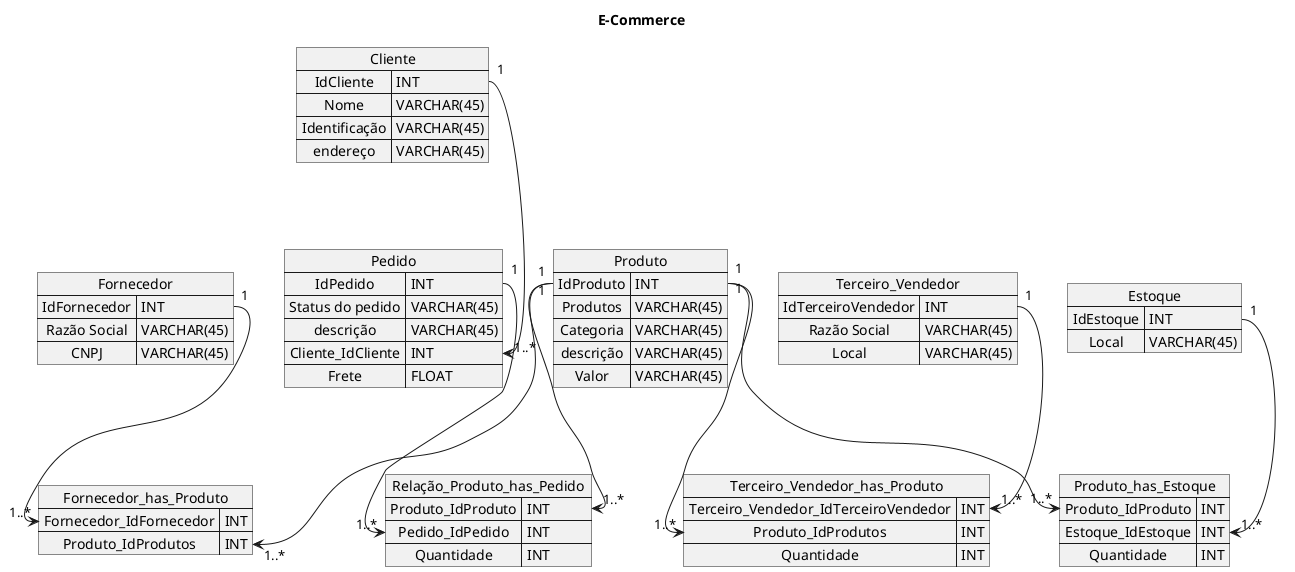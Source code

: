 @startuml
'default
top to bottom direction
title E-Commerce

/' Tabela Cliente '/
map Cliente {
IdCliente => INT
Nome => VARCHAR(45)
Identificação => VARCHAR(45)
endereço => VARCHAR(45)
}

/' Tabela Pedido'/
map Pedido {
IdPedido => INT
Status do pedido => VARCHAR(45)
descrição => VARCHAR(45)
Cliente_IdCliente => INT
Frete => FLOAT
}

/'Relacionamento com Cliente e Pedido '/
Cliente::IdCliente --> Pedido::Cliente_IdCliente: "1" " 1..*" 

/' Tabela Produtos'/
map Produto {
IdProduto => INT
Produtos => VARCHAR(45)
Categoria => VARCHAR(45)
descrição => VARCHAR(45)
Valor => VARCHAR(45)
}

/' Tabela de Relacionameto Produto e Cliente'/
map Relação_Produto_has_Pedido{
Produto_IdProduto => INT
Pedido_IdPedido  => INT
Quantidade => INT
}

/'Relacionamento com Produto e Pedido '/
Produto::IdProduto --> Relação_Produto_has_Pedido::Produto_IdProduto : "1" " 1..*"
Pedido::IdPedido --> Relação_Produto_has_Pedido::Pedido_IdPedido : "1" " 1..*"
/' Tabela Fornecedor '/
map Fornecedor {
IdFornecedor => INT
Razão Social => VARCHAR(45)
CNPJ => VARCHAR(45)
}

/' Tabela de Relacionameto Produto e Fornecedor'/
map Fornecedor_has_Produto {
Fornecedor_IdFornecedor => INT
Produto_IdProdutos => INT
}

/'Relacionamento com Produto e Fornecedor'/
Produto::IdProduto --> Fornecedor_has_Produto::Produto_IdProdutos : "1" " 1..*"
Fornecedor::IdFornecedor --> Fornecedor_has_Produto::Fornecedor_IdFornecedor : "1" " 1..*"

/' Tabela Terceiro Vendedor'/
map Terceiro_Vendedor {
IdTerceiroVendedor => INT
Razão Social => VARCHAR(45)
Local => VARCHAR(45)
}

/' Tabela de Relacionamento Produto e Terceiro Vendedor'/
map Terceiro_Vendedor_has_Produto {
Terceiro_Vendedor_IdTerceiroVendedor => INT
Produto_IdProdutos => INT
Quantidade => INT
}

/'Relacionamento com Produto e Terceiro Vendedor'/
Produto::IdProduto --> Terceiro_Vendedor_has_Produto::Produto_IdProdutos: "1" " 1..*"
Terceiro_Vendedor::IdTerceiroVendedor --> Terceiro_Vendedor_has_Produto::Terceiro_Vendedor_IdTerceiroVendedor : "1" " 1..*"

/' Tabela Estoque '/
map Estoque {
IdEstoque => INT
Local => VARCHAR(45)
}

/' Tabela de Relacionameto Produto e Estoque'/
map Produto_has_Estoque{
Produto_IdProduto => INT
Estoque_IdEstoque => INT
Quantidade => INT
}

/'Relacionamento com Produto e Estoque'/
Produto::IdProduto --> Produto_has_Estoque::Produto_IdProduto : "1" " 1..*"
Estoque::IdEstoque  --> Produto_has_Estoque::Estoque_IdEstoque : "1" " 1..*"
@enduml